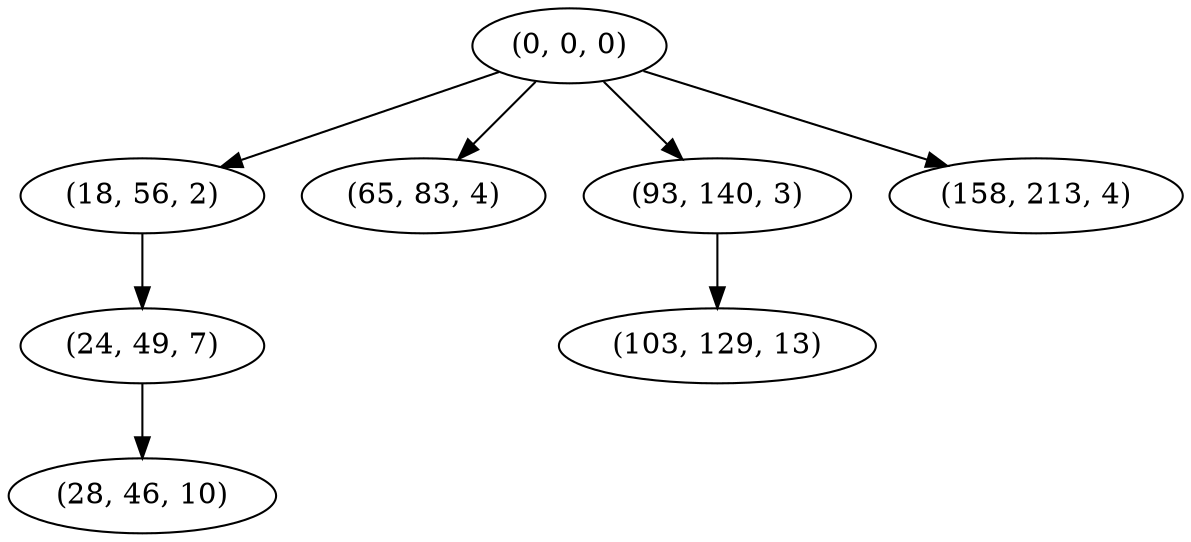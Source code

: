 digraph tree {
    "(0, 0, 0)";
    "(18, 56, 2)";
    "(24, 49, 7)";
    "(28, 46, 10)";
    "(65, 83, 4)";
    "(93, 140, 3)";
    "(103, 129, 13)";
    "(158, 213, 4)";
    "(0, 0, 0)" -> "(18, 56, 2)";
    "(0, 0, 0)" -> "(65, 83, 4)";
    "(0, 0, 0)" -> "(93, 140, 3)";
    "(0, 0, 0)" -> "(158, 213, 4)";
    "(18, 56, 2)" -> "(24, 49, 7)";
    "(24, 49, 7)" -> "(28, 46, 10)";
    "(93, 140, 3)" -> "(103, 129, 13)";
}
